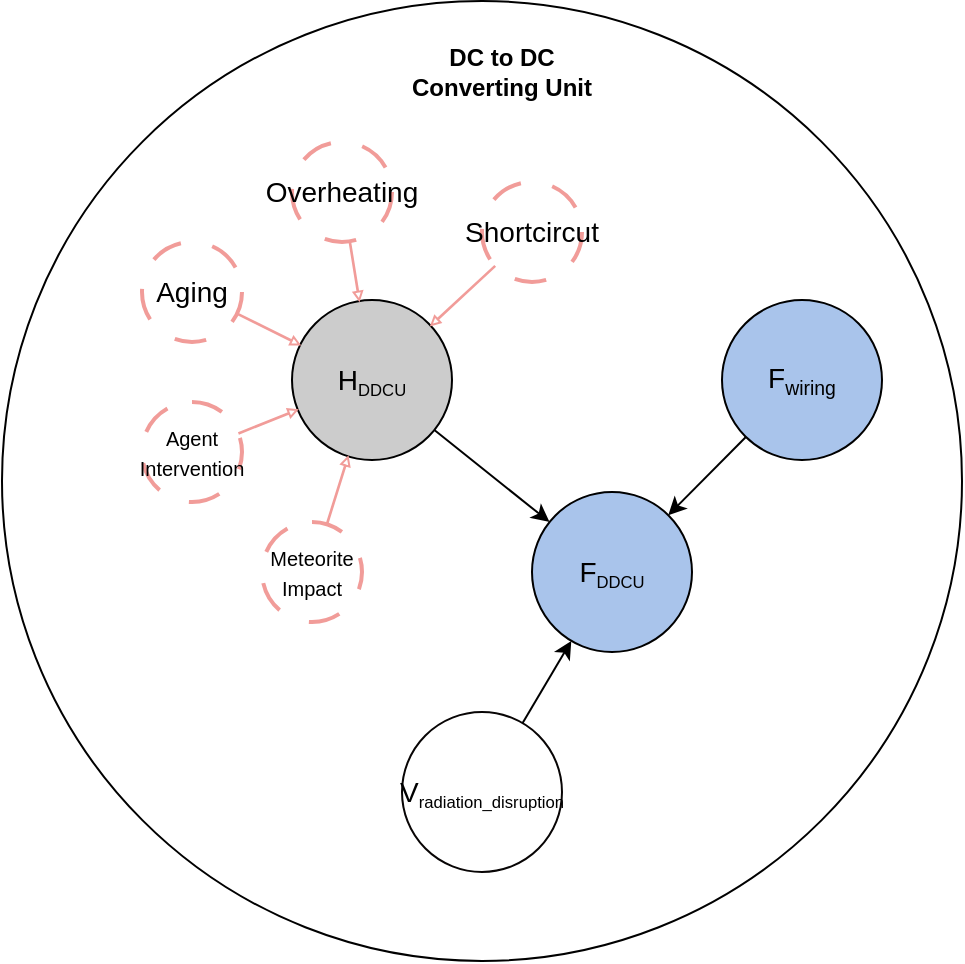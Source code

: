 <mxfile version="22.0.8" type="google">
  <diagram name="Page-1" id="XNWSjWfJ_tBXsP87LfPl">
    <mxGraphModel dx="1370" dy="748" grid="1" gridSize="10" guides="1" tooltips="1" connect="1" arrows="1" fold="1" page="1" pageScale="1" pageWidth="850" pageHeight="1100" math="0" shadow="0">
      <root>
        <mxCell id="0" />
        <mxCell id="1" parent="0" />
        <mxCell id="s9fAK88f5WVtOWiXOBPL-1" value="" style="ellipse;whiteSpace=wrap;html=1;aspect=fixed;" vertex="1" parent="1">
          <mxGeometry x="160" y="249.5" width="480" height="480" as="geometry" />
        </mxCell>
        <mxCell id="s9fAK88f5WVtOWiXOBPL-54" value="&lt;font style=&quot;font-size: 14px;&quot;&gt;F&lt;/font&gt;&lt;font size=&quot;1&quot; style=&quot;&quot;&gt;&lt;sub&gt;DDCU&lt;/sub&gt;&lt;/font&gt;" style="ellipse;whiteSpace=wrap;html=1;aspect=fixed;fillColor=#A9C4EB;" vertex="1" parent="1">
          <mxGeometry x="425" y="495" width="80" height="80" as="geometry" />
        </mxCell>
        <mxCell id="s9fAK88f5WVtOWiXOBPL-55" value="&lt;font style=&quot;font-size: 14px;&quot;&gt;Aging&lt;/font&gt;" style="ellipse;whiteSpace=wrap;html=1;aspect=fixed;fillColor=#FFFFFF;strokeColor=#F19C99;strokeWidth=2;dashed=1;dashPattern=8 8;" vertex="1" parent="1">
          <mxGeometry x="230" y="370" width="50" height="50" as="geometry" />
        </mxCell>
        <mxCell id="s9fAK88f5WVtOWiXOBPL-56" value="&lt;font style=&quot;font-size: 14px;&quot;&gt;Overheating&lt;/font&gt;" style="ellipse;whiteSpace=wrap;html=1;aspect=fixed;fillColor=#FFFFFF;strokeColor=#F19C99;strokeWidth=2;dashed=1;dashPattern=8 8;" vertex="1" parent="1">
          <mxGeometry x="305" y="320" width="50" height="50" as="geometry" />
        </mxCell>
        <mxCell id="s9fAK88f5WVtOWiXOBPL-57" value="&lt;font style=&quot;font-size: 14px;&quot;&gt;H&lt;/font&gt;&lt;font size=&quot;1&quot; style=&quot;&quot;&gt;&lt;sub&gt;DDCU&lt;/sub&gt;&lt;/font&gt;" style="ellipse;whiteSpace=wrap;html=1;aspect=fixed;fillColor=#CCCCCC;" vertex="1" parent="1">
          <mxGeometry x="305" y="399" width="80" height="80" as="geometry" />
        </mxCell>
        <mxCell id="s9fAK88f5WVtOWiXOBPL-58" value="" style="shape=flexArrow;endArrow=classic;html=1;rounded=0;width=0.323;endSize=1.065;endWidth=2.981;strokeColor=#F19C99;" edge="1" parent="1" source="s9fAK88f5WVtOWiXOBPL-56" target="s9fAK88f5WVtOWiXOBPL-57">
          <mxGeometry width="50" height="50" relative="1" as="geometry">
            <mxPoint x="825.003" y="428.641" as="sourcePoint" />
            <mxPoint x="871" y="422" as="targetPoint" />
          </mxGeometry>
        </mxCell>
        <mxCell id="s9fAK88f5WVtOWiXOBPL-59" value="" style="shape=flexArrow;endArrow=classic;html=1;rounded=0;width=0.323;endSize=1.065;endWidth=2.981;strokeColor=#F19C99;" edge="1" parent="1" source="s9fAK88f5WVtOWiXOBPL-55" target="s9fAK88f5WVtOWiXOBPL-57">
          <mxGeometry width="50" height="50" relative="1" as="geometry">
            <mxPoint x="314" y="359" as="sourcePoint" />
            <mxPoint x="320" y="399" as="targetPoint" />
          </mxGeometry>
        </mxCell>
        <mxCell id="s9fAK88f5WVtOWiXOBPL-60" value="&lt;font style=&quot;font-size: 14px;&quot;&gt;Shortcircut&lt;/font&gt;" style="ellipse;whiteSpace=wrap;html=1;aspect=fixed;fillColor=#FFFFFF;strokeColor=#F19C99;strokeWidth=2;dashed=1;dashPattern=8 8;" vertex="1" parent="1">
          <mxGeometry x="400" y="340" width="50" height="50" as="geometry" />
        </mxCell>
        <mxCell id="s9fAK88f5WVtOWiXOBPL-61" value="" style="shape=flexArrow;endArrow=classic;html=1;rounded=0;width=0.323;endSize=1.065;endWidth=2.981;strokeColor=#F19C99;" edge="1" parent="1" source="s9fAK88f5WVtOWiXOBPL-60" target="s9fAK88f5WVtOWiXOBPL-57">
          <mxGeometry width="50" height="50" relative="1" as="geometry">
            <mxPoint x="957" y="343" as="sourcePoint" />
            <mxPoint x="932" y="383" as="targetPoint" />
          </mxGeometry>
        </mxCell>
        <mxCell id="s9fAK88f5WVtOWiXOBPL-62" value="&lt;font style=&quot;font-size: 10px;&quot;&gt;Agent Intervention&lt;/font&gt;" style="ellipse;whiteSpace=wrap;html=1;aspect=fixed;fillColor=#FFFFFF;strokeColor=#F19C99;strokeWidth=2;dashed=1;dashPattern=8 8;direction=north;" vertex="1" parent="1">
          <mxGeometry x="230" y="450" width="50" height="50" as="geometry" />
        </mxCell>
        <mxCell id="s9fAK88f5WVtOWiXOBPL-63" value="" style="shape=flexArrow;endArrow=classic;html=1;rounded=0;width=0.323;endSize=1.065;endWidth=2.981;strokeColor=#F19C99;" edge="1" parent="1" source="s9fAK88f5WVtOWiXOBPL-62" target="s9fAK88f5WVtOWiXOBPL-57">
          <mxGeometry width="50" height="50" relative="1" as="geometry">
            <mxPoint x="259" y="493" as="sourcePoint" />
            <mxPoint x="294" y="464" as="targetPoint" />
          </mxGeometry>
        </mxCell>
        <mxCell id="s9fAK88f5WVtOWiXOBPL-64" value="&lt;font style=&quot;font-size: 10px;&quot;&gt;Meteorite Impact&lt;/font&gt;" style="ellipse;whiteSpace=wrap;html=1;aspect=fixed;fillColor=#FFFFFF;strokeColor=#F19C99;strokeWidth=2;dashed=1;dashPattern=8 8;direction=north;" vertex="1" parent="1">
          <mxGeometry x="290" y="510" width="50" height="50" as="geometry" />
        </mxCell>
        <mxCell id="s9fAK88f5WVtOWiXOBPL-65" value="" style="shape=flexArrow;endArrow=classic;html=1;rounded=0;width=0.323;endSize=1.065;endWidth=2.981;strokeColor=#F19C99;" edge="1" parent="1" source="s9fAK88f5WVtOWiXOBPL-64" target="s9fAK88f5WVtOWiXOBPL-57">
          <mxGeometry width="50" height="50" relative="1" as="geometry">
            <mxPoint x="295" y="491" as="sourcePoint" />
            <mxPoint x="322" y="472" as="targetPoint" />
          </mxGeometry>
        </mxCell>
        <mxCell id="s9fAK88f5WVtOWiXOBPL-66" value="&lt;span style=&quot;font-size: 14px;&quot;&gt;F&lt;/span&gt;&lt;span style=&quot;font-size: 11.667px;&quot;&gt;&lt;sub&gt;wiring&lt;/sub&gt;&lt;/span&gt;" style="ellipse;whiteSpace=wrap;html=1;aspect=fixed;fillColor=#A9C4EB;" vertex="1" parent="1">
          <mxGeometry x="520" y="399" width="80" height="80" as="geometry" />
        </mxCell>
        <mxCell id="s9fAK88f5WVtOWiXOBPL-67" value="" style="endArrow=classic;html=1;rounded=0;" edge="1" parent="1" source="s9fAK88f5WVtOWiXOBPL-66" target="s9fAK88f5WVtOWiXOBPL-54">
          <mxGeometry width="50" height="50" relative="1" as="geometry">
            <mxPoint x="430" y="490" as="sourcePoint" />
            <mxPoint x="480" y="440" as="targetPoint" />
          </mxGeometry>
        </mxCell>
        <mxCell id="s9fAK88f5WVtOWiXOBPL-68" value="" style="endArrow=classic;html=1;rounded=0;" edge="1" parent="1" source="s9fAK88f5WVtOWiXOBPL-57" target="s9fAK88f5WVtOWiXOBPL-54">
          <mxGeometry width="50" height="50" relative="1" as="geometry">
            <mxPoint x="410" y="570" as="sourcePoint" />
            <mxPoint x="460" y="520" as="targetPoint" />
          </mxGeometry>
        </mxCell>
        <mxCell id="s9fAK88f5WVtOWiXOBPL-69" value="&lt;font style=&quot;font-size: 14px;&quot;&gt;V&lt;/font&gt;&lt;font size=&quot;1&quot; style=&quot;&quot;&gt;&lt;sub&gt;radiation_disruption&lt;/sub&gt;&lt;/font&gt;" style="ellipse;whiteSpace=wrap;html=1;aspect=fixed;fillColor=#FFFFFF;strokeColor=#080505;strokeWidth=1;" vertex="1" parent="1">
          <mxGeometry x="360" y="605" width="80" height="80" as="geometry" />
        </mxCell>
        <mxCell id="s9fAK88f5WVtOWiXOBPL-70" value="" style="endArrow=classic;html=1;rounded=0;" edge="1" parent="1" source="s9fAK88f5WVtOWiXOBPL-69" target="s9fAK88f5WVtOWiXOBPL-54">
          <mxGeometry width="50" height="50" relative="1" as="geometry">
            <mxPoint x="470" y="630" as="sourcePoint" />
            <mxPoint x="520" y="580" as="targetPoint" />
          </mxGeometry>
        </mxCell>
        <mxCell id="s9fAK88f5WVtOWiXOBPL-71" value="&lt;b&gt;DC to DC Converting Unit&lt;/b&gt;" style="text;html=1;strokeColor=none;fillColor=none;align=center;verticalAlign=middle;whiteSpace=wrap;rounded=0;" vertex="1" parent="1">
          <mxGeometry x="360" y="270" width="100" height="30" as="geometry" />
        </mxCell>
      </root>
    </mxGraphModel>
  </diagram>
</mxfile>
